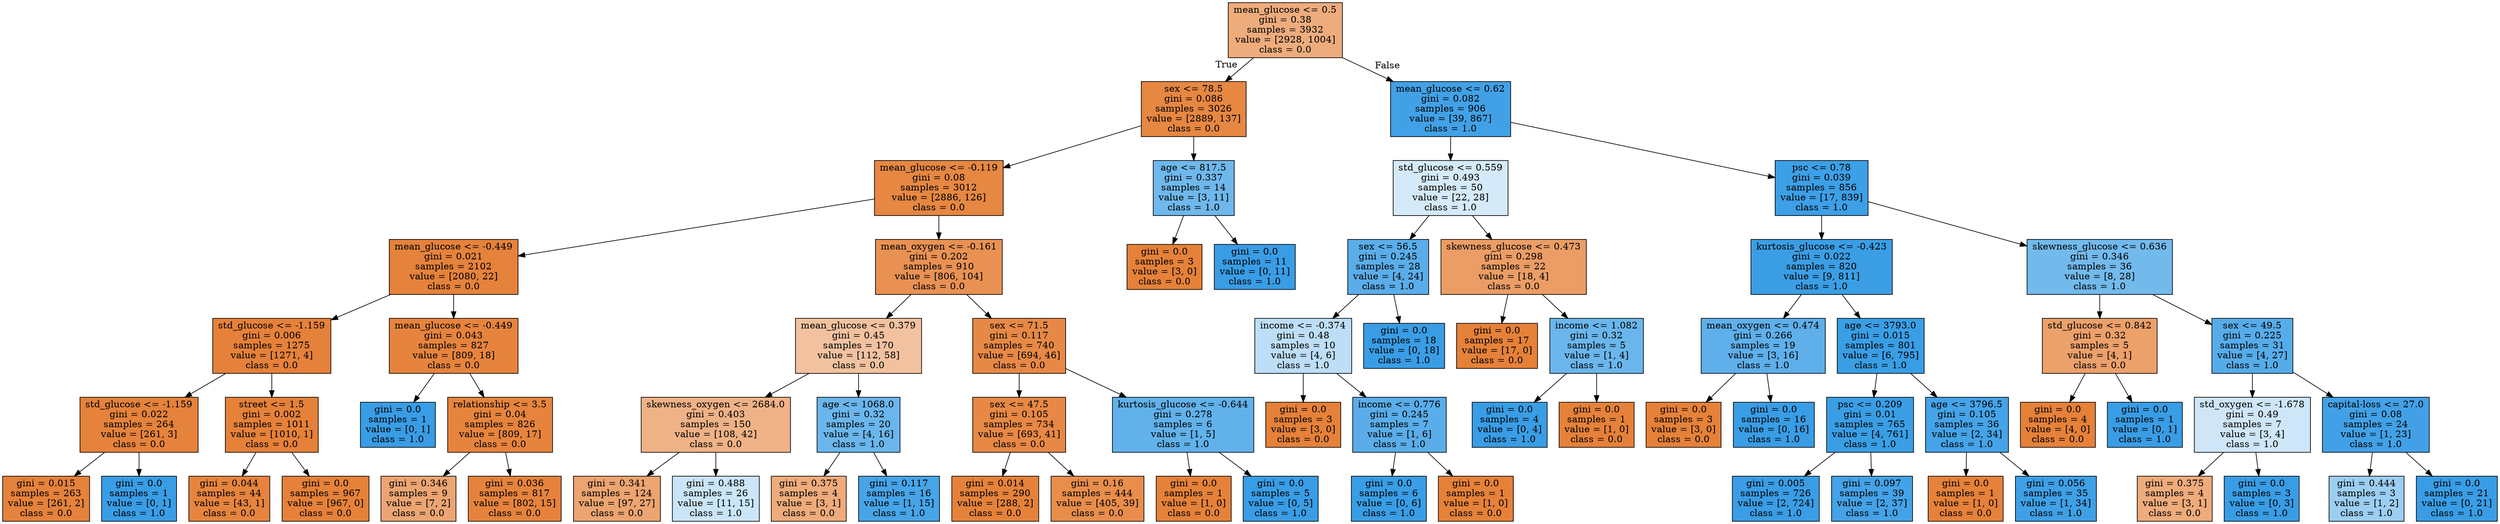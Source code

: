 digraph Tree {
node [shape=box, style="filled", color="black"] ;
0 [label="mean_glucose <= 0.5\ngini = 0.38\nsamples = 3932\nvalue = [2928, 1004]\nclass = 0.0", fillcolor="#eeac7d"] ;
1 [label="sex <= 78.5\ngini = 0.086\nsamples = 3026\nvalue = [2889, 137]\nclass = 0.0", fillcolor="#e68742"] ;
0 -> 1 [labeldistance=2.5, labelangle=45, headlabel="True"] ;
2 [label="mean_glucose <= -0.119\ngini = 0.08\nsamples = 3012\nvalue = [2886, 126]\nclass = 0.0", fillcolor="#e68742"] ;
1 -> 2 ;
3 [label="mean_glucose <= -0.449\ngini = 0.021\nsamples = 2102\nvalue = [2080, 22]\nclass = 0.0", fillcolor="#e5823b"] ;
2 -> 3 ;
4 [label="std_glucose <= -1.159\ngini = 0.006\nsamples = 1275\nvalue = [1271, 4]\nclass = 0.0", fillcolor="#e5813a"] ;
3 -> 4 ;
5 [label="std_glucose <= -1.159\ngini = 0.022\nsamples = 264\nvalue = [261, 3]\nclass = 0.0", fillcolor="#e5823b"] ;
4 -> 5 ;
6 [label="gini = 0.015\nsamples = 263\nvalue = [261, 2]\nclass = 0.0", fillcolor="#e5823b"] ;
5 -> 6 ;
7 [label="gini = 0.0\nsamples = 1\nvalue = [0, 1]\nclass = 1.0", fillcolor="#399de5"] ;
5 -> 7 ;
8 [label="street <= 1.5\ngini = 0.002\nsamples = 1011\nvalue = [1010, 1]\nclass = 0.0", fillcolor="#e58139"] ;
4 -> 8 ;
9 [label="gini = 0.044\nsamples = 44\nvalue = [43, 1]\nclass = 0.0", fillcolor="#e6843e"] ;
8 -> 9 ;
10 [label="gini = 0.0\nsamples = 967\nvalue = [967, 0]\nclass = 0.0", fillcolor="#e58139"] ;
8 -> 10 ;
11 [label="mean_glucose <= -0.449\ngini = 0.043\nsamples = 827\nvalue = [809, 18]\nclass = 0.0", fillcolor="#e6843d"] ;
3 -> 11 ;
12 [label="gini = 0.0\nsamples = 1\nvalue = [0, 1]\nclass = 1.0", fillcolor="#399de5"] ;
11 -> 12 ;
13 [label="relationship <= 3.5\ngini = 0.04\nsamples = 826\nvalue = [809, 17]\nclass = 0.0", fillcolor="#e6843d"] ;
11 -> 13 ;
14 [label="gini = 0.346\nsamples = 9\nvalue = [7, 2]\nclass = 0.0", fillcolor="#eca572"] ;
13 -> 14 ;
15 [label="gini = 0.036\nsamples = 817\nvalue = [802, 15]\nclass = 0.0", fillcolor="#e5833d"] ;
13 -> 15 ;
16 [label="mean_oxygen <= -0.161\ngini = 0.202\nsamples = 910\nvalue = [806, 104]\nclass = 0.0", fillcolor="#e89153"] ;
2 -> 16 ;
17 [label="mean_glucose <= 0.379\ngini = 0.45\nsamples = 170\nvalue = [112, 58]\nclass = 0.0", fillcolor="#f2c2a0"] ;
16 -> 17 ;
18 [label="skewness_oxygen <= 2684.0\ngini = 0.403\nsamples = 150\nvalue = [108, 42]\nclass = 0.0", fillcolor="#efb286"] ;
17 -> 18 ;
19 [label="gini = 0.341\nsamples = 124\nvalue = [97, 27]\nclass = 0.0", fillcolor="#eca470"] ;
18 -> 19 ;
20 [label="gini = 0.488\nsamples = 26\nvalue = [11, 15]\nclass = 1.0", fillcolor="#cae5f8"] ;
18 -> 20 ;
21 [label="age <= 1068.0\ngini = 0.32\nsamples = 20\nvalue = [4, 16]\nclass = 1.0", fillcolor="#6ab6ec"] ;
17 -> 21 ;
22 [label="gini = 0.375\nsamples = 4\nvalue = [3, 1]\nclass = 0.0", fillcolor="#eeab7b"] ;
21 -> 22 ;
23 [label="gini = 0.117\nsamples = 16\nvalue = [1, 15]\nclass = 1.0", fillcolor="#46a4e7"] ;
21 -> 23 ;
24 [label="sex <= 71.5\ngini = 0.117\nsamples = 740\nvalue = [694, 46]\nclass = 0.0", fillcolor="#e78946"] ;
16 -> 24 ;
25 [label="sex <= 47.5\ngini = 0.105\nsamples = 734\nvalue = [693, 41]\nclass = 0.0", fillcolor="#e78845"] ;
24 -> 25 ;
26 [label="gini = 0.014\nsamples = 290\nvalue = [288, 2]\nclass = 0.0", fillcolor="#e5823a"] ;
25 -> 26 ;
27 [label="gini = 0.16\nsamples = 444\nvalue = [405, 39]\nclass = 0.0", fillcolor="#e88d4c"] ;
25 -> 27 ;
28 [label="kurtosis_glucose <= -0.644\ngini = 0.278\nsamples = 6\nvalue = [1, 5]\nclass = 1.0", fillcolor="#61b1ea"] ;
24 -> 28 ;
29 [label="gini = 0.0\nsamples = 1\nvalue = [1, 0]\nclass = 0.0", fillcolor="#e58139"] ;
28 -> 29 ;
30 [label="gini = 0.0\nsamples = 5\nvalue = [0, 5]\nclass = 1.0", fillcolor="#399de5"] ;
28 -> 30 ;
31 [label="age <= 817.5\ngini = 0.337\nsamples = 14\nvalue = [3, 11]\nclass = 1.0", fillcolor="#6fb8ec"] ;
1 -> 31 ;
32 [label="gini = 0.0\nsamples = 3\nvalue = [3, 0]\nclass = 0.0", fillcolor="#e58139"] ;
31 -> 32 ;
33 [label="gini = 0.0\nsamples = 11\nvalue = [0, 11]\nclass = 1.0", fillcolor="#399de5"] ;
31 -> 33 ;
34 [label="mean_glucose <= 0.62\ngini = 0.082\nsamples = 906\nvalue = [39, 867]\nclass = 1.0", fillcolor="#42a1e6"] ;
0 -> 34 [labeldistance=2.5, labelangle=-45, headlabel="False"] ;
35 [label="std_glucose <= 0.559\ngini = 0.493\nsamples = 50\nvalue = [22, 28]\nclass = 1.0", fillcolor="#d5eaf9"] ;
34 -> 35 ;
36 [label="sex <= 56.5\ngini = 0.245\nsamples = 28\nvalue = [4, 24]\nclass = 1.0", fillcolor="#5aade9"] ;
35 -> 36 ;
37 [label="income <= -0.374\ngini = 0.48\nsamples = 10\nvalue = [4, 6]\nclass = 1.0", fillcolor="#bddef6"] ;
36 -> 37 ;
38 [label="gini = 0.0\nsamples = 3\nvalue = [3, 0]\nclass = 0.0", fillcolor="#e58139"] ;
37 -> 38 ;
39 [label="income <= 0.776\ngini = 0.245\nsamples = 7\nvalue = [1, 6]\nclass = 1.0", fillcolor="#5aade9"] ;
37 -> 39 ;
40 [label="gini = 0.0\nsamples = 6\nvalue = [0, 6]\nclass = 1.0", fillcolor="#399de5"] ;
39 -> 40 ;
41 [label="gini = 0.0\nsamples = 1\nvalue = [1, 0]\nclass = 0.0", fillcolor="#e58139"] ;
39 -> 41 ;
42 [label="gini = 0.0\nsamples = 18\nvalue = [0, 18]\nclass = 1.0", fillcolor="#399de5"] ;
36 -> 42 ;
43 [label="skewness_glucose <= 0.473\ngini = 0.298\nsamples = 22\nvalue = [18, 4]\nclass = 0.0", fillcolor="#eb9d65"] ;
35 -> 43 ;
44 [label="gini = 0.0\nsamples = 17\nvalue = [17, 0]\nclass = 0.0", fillcolor="#e58139"] ;
43 -> 44 ;
45 [label="income <= 1.082\ngini = 0.32\nsamples = 5\nvalue = [1, 4]\nclass = 1.0", fillcolor="#6ab6ec"] ;
43 -> 45 ;
46 [label="gini = 0.0\nsamples = 4\nvalue = [0, 4]\nclass = 1.0", fillcolor="#399de5"] ;
45 -> 46 ;
47 [label="gini = 0.0\nsamples = 1\nvalue = [1, 0]\nclass = 0.0", fillcolor="#e58139"] ;
45 -> 47 ;
48 [label="psc <= 0.78\ngini = 0.039\nsamples = 856\nvalue = [17, 839]\nclass = 1.0", fillcolor="#3d9fe6"] ;
34 -> 48 ;
49 [label="kurtosis_glucose <= -0.423\ngini = 0.022\nsamples = 820\nvalue = [9, 811]\nclass = 1.0", fillcolor="#3b9ee5"] ;
48 -> 49 ;
50 [label="mean_oxygen <= 0.474\ngini = 0.266\nsamples = 19\nvalue = [3, 16]\nclass = 1.0", fillcolor="#5eafea"] ;
49 -> 50 ;
51 [label="gini = 0.0\nsamples = 3\nvalue = [3, 0]\nclass = 0.0", fillcolor="#e58139"] ;
50 -> 51 ;
52 [label="gini = 0.0\nsamples = 16\nvalue = [0, 16]\nclass = 1.0", fillcolor="#399de5"] ;
50 -> 52 ;
53 [label="age <= 3793.0\ngini = 0.015\nsamples = 801\nvalue = [6, 795]\nclass = 1.0", fillcolor="#3a9ee5"] ;
49 -> 53 ;
54 [label="psc <= 0.209\ngini = 0.01\nsamples = 765\nvalue = [4, 761]\nclass = 1.0", fillcolor="#3a9ee5"] ;
53 -> 54 ;
55 [label="gini = 0.005\nsamples = 726\nvalue = [2, 724]\nclass = 1.0", fillcolor="#3a9de5"] ;
54 -> 55 ;
56 [label="gini = 0.097\nsamples = 39\nvalue = [2, 37]\nclass = 1.0", fillcolor="#44a2e6"] ;
54 -> 56 ;
57 [label="age <= 3796.5\ngini = 0.105\nsamples = 36\nvalue = [2, 34]\nclass = 1.0", fillcolor="#45a3e7"] ;
53 -> 57 ;
58 [label="gini = 0.0\nsamples = 1\nvalue = [1, 0]\nclass = 0.0", fillcolor="#e58139"] ;
57 -> 58 ;
59 [label="gini = 0.056\nsamples = 35\nvalue = [1, 34]\nclass = 1.0", fillcolor="#3fa0e6"] ;
57 -> 59 ;
60 [label="skewness_glucose <= 0.636\ngini = 0.346\nsamples = 36\nvalue = [8, 28]\nclass = 1.0", fillcolor="#72b9ec"] ;
48 -> 60 ;
61 [label="std_glucose <= 0.842\ngini = 0.32\nsamples = 5\nvalue = [4, 1]\nclass = 0.0", fillcolor="#eca06a"] ;
60 -> 61 ;
62 [label="gini = 0.0\nsamples = 4\nvalue = [4, 0]\nclass = 0.0", fillcolor="#e58139"] ;
61 -> 62 ;
63 [label="gini = 0.0\nsamples = 1\nvalue = [0, 1]\nclass = 1.0", fillcolor="#399de5"] ;
61 -> 63 ;
64 [label="sex <= 49.5\ngini = 0.225\nsamples = 31\nvalue = [4, 27]\nclass = 1.0", fillcolor="#56ace9"] ;
60 -> 64 ;
65 [label="std_oxygen <= -1.678\ngini = 0.49\nsamples = 7\nvalue = [3, 4]\nclass = 1.0", fillcolor="#cee6f8"] ;
64 -> 65 ;
66 [label="gini = 0.375\nsamples = 4\nvalue = [3, 1]\nclass = 0.0", fillcolor="#eeab7b"] ;
65 -> 66 ;
67 [label="gini = 0.0\nsamples = 3\nvalue = [0, 3]\nclass = 1.0", fillcolor="#399de5"] ;
65 -> 67 ;
68 [label="capital-loss <= 27.0\ngini = 0.08\nsamples = 24\nvalue = [1, 23]\nclass = 1.0", fillcolor="#42a1e6"] ;
64 -> 68 ;
69 [label="gini = 0.444\nsamples = 3\nvalue = [1, 2]\nclass = 1.0", fillcolor="#9ccef2"] ;
68 -> 69 ;
70 [label="gini = 0.0\nsamples = 21\nvalue = [0, 21]\nclass = 1.0", fillcolor="#399de5"] ;
68 -> 70 ;
}